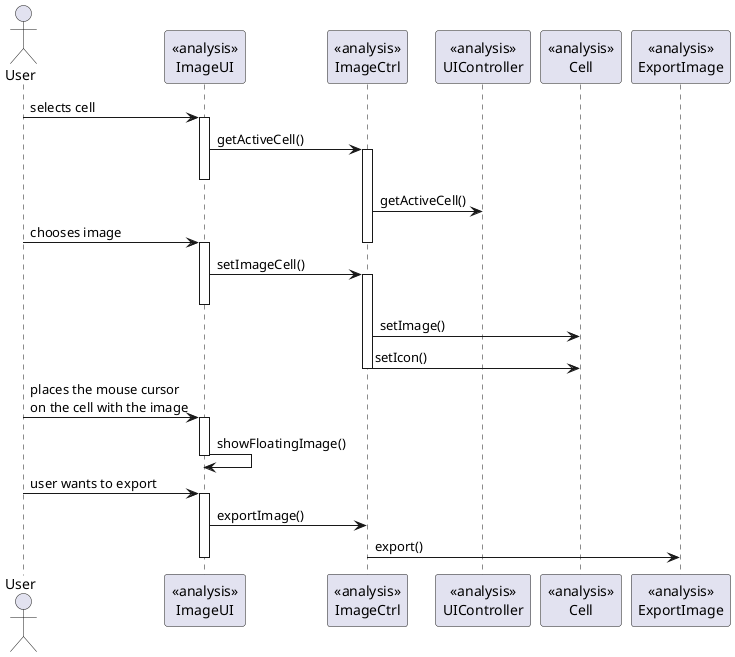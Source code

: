  @startuml doc-files/popup_image_analysis.png
  actor User
  participant "<<analysis>>\nImageUI" as UI
  participant "<<analysis>>\nImageCtrl" as ctrl
  participant "<<analysis>>\nUIController" as uiCtrl
  participant "<<analysis>>\nCell" as cell
  participant "<<analysis>>\nExportImage" as exp
  User -> UI : selects cell
  activate UI
  UI -> ctrl : getActiveCell()
  activate ctrl
  deactivate UI
  ctrl -> uiCtrl : getActiveCell()
  User -> UI : chooses image
  deactivate ctrl
  activate UI
  UI -> ctrl : setImageCell()
  activate ctrl
  deactivate UI
  ctrl -> cell : setImage()
  ctrl -> cell : setIcon()
  deactivate ctrl
  User -> UI : places the mouse cursor \non the cell with the image
  activate UI
  UI -> UI : showFloatingImage()
  deactivate UI
  User -> UI : user wants to export
  activate UI
  UI -> ctrl : exportImage()
  ctrl -> exp : export()
  deactivate UI
  @enduml